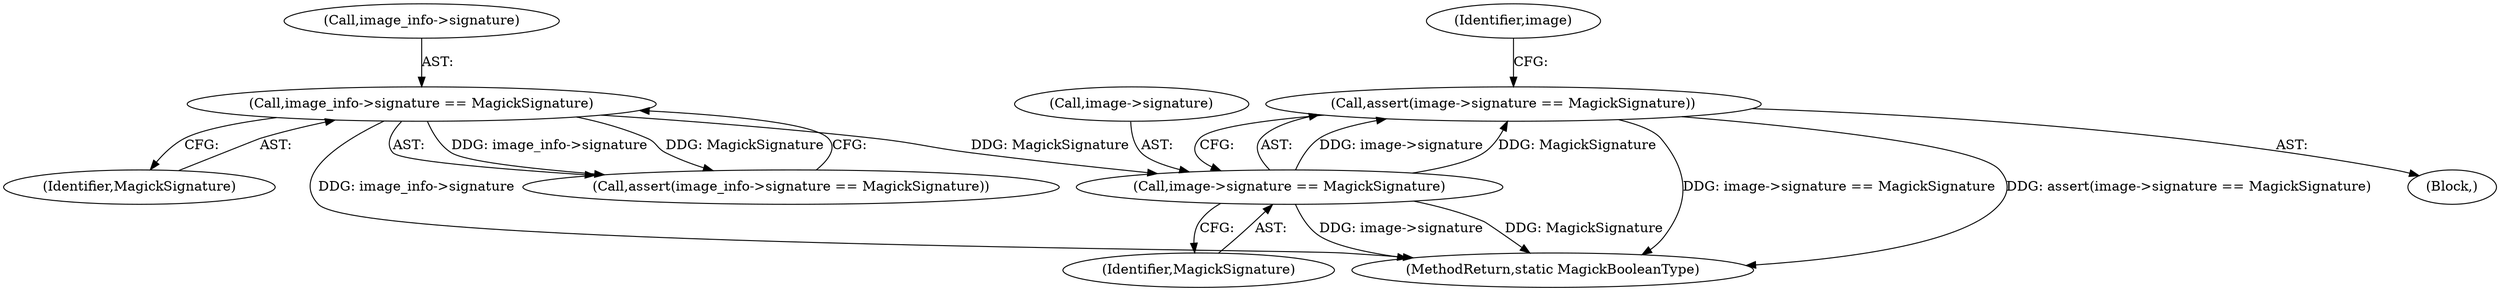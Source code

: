 digraph "0_ImageMagick_a0108a892f9ea3c2bb1e7a49b7d71376c2ecbff7@API" {
"1000132" [label="(Call,assert(image->signature == MagickSignature))"];
"1000133" [label="(Call,image->signature == MagickSignature)"];
"1000121" [label="(Call,image_info->signature == MagickSignature)"];
"1000132" [label="(Call,assert(image->signature == MagickSignature))"];
"1000134" [label="(Call,image->signature)"];
"1000125" [label="(Identifier,MagickSignature)"];
"1000137" [label="(Identifier,MagickSignature)"];
"1000122" [label="(Call,image_info->signature)"];
"1000338" [label="(MethodReturn,static MagickBooleanType)"];
"1000120" [label="(Call,assert(image_info->signature == MagickSignature))"];
"1000133" [label="(Call,image->signature == MagickSignature)"];
"1000121" [label="(Call,image_info->signature == MagickSignature)"];
"1000141" [label="(Identifier,image)"];
"1000107" [label="(Block,)"];
"1000132" -> "1000107"  [label="AST: "];
"1000132" -> "1000133"  [label="CFG: "];
"1000133" -> "1000132"  [label="AST: "];
"1000141" -> "1000132"  [label="CFG: "];
"1000132" -> "1000338"  [label="DDG: image->signature == MagickSignature"];
"1000132" -> "1000338"  [label="DDG: assert(image->signature == MagickSignature)"];
"1000133" -> "1000132"  [label="DDG: image->signature"];
"1000133" -> "1000132"  [label="DDG: MagickSignature"];
"1000133" -> "1000137"  [label="CFG: "];
"1000134" -> "1000133"  [label="AST: "];
"1000137" -> "1000133"  [label="AST: "];
"1000133" -> "1000338"  [label="DDG: image->signature"];
"1000133" -> "1000338"  [label="DDG: MagickSignature"];
"1000121" -> "1000133"  [label="DDG: MagickSignature"];
"1000121" -> "1000120"  [label="AST: "];
"1000121" -> "1000125"  [label="CFG: "];
"1000122" -> "1000121"  [label="AST: "];
"1000125" -> "1000121"  [label="AST: "];
"1000120" -> "1000121"  [label="CFG: "];
"1000121" -> "1000338"  [label="DDG: image_info->signature"];
"1000121" -> "1000120"  [label="DDG: image_info->signature"];
"1000121" -> "1000120"  [label="DDG: MagickSignature"];
}
